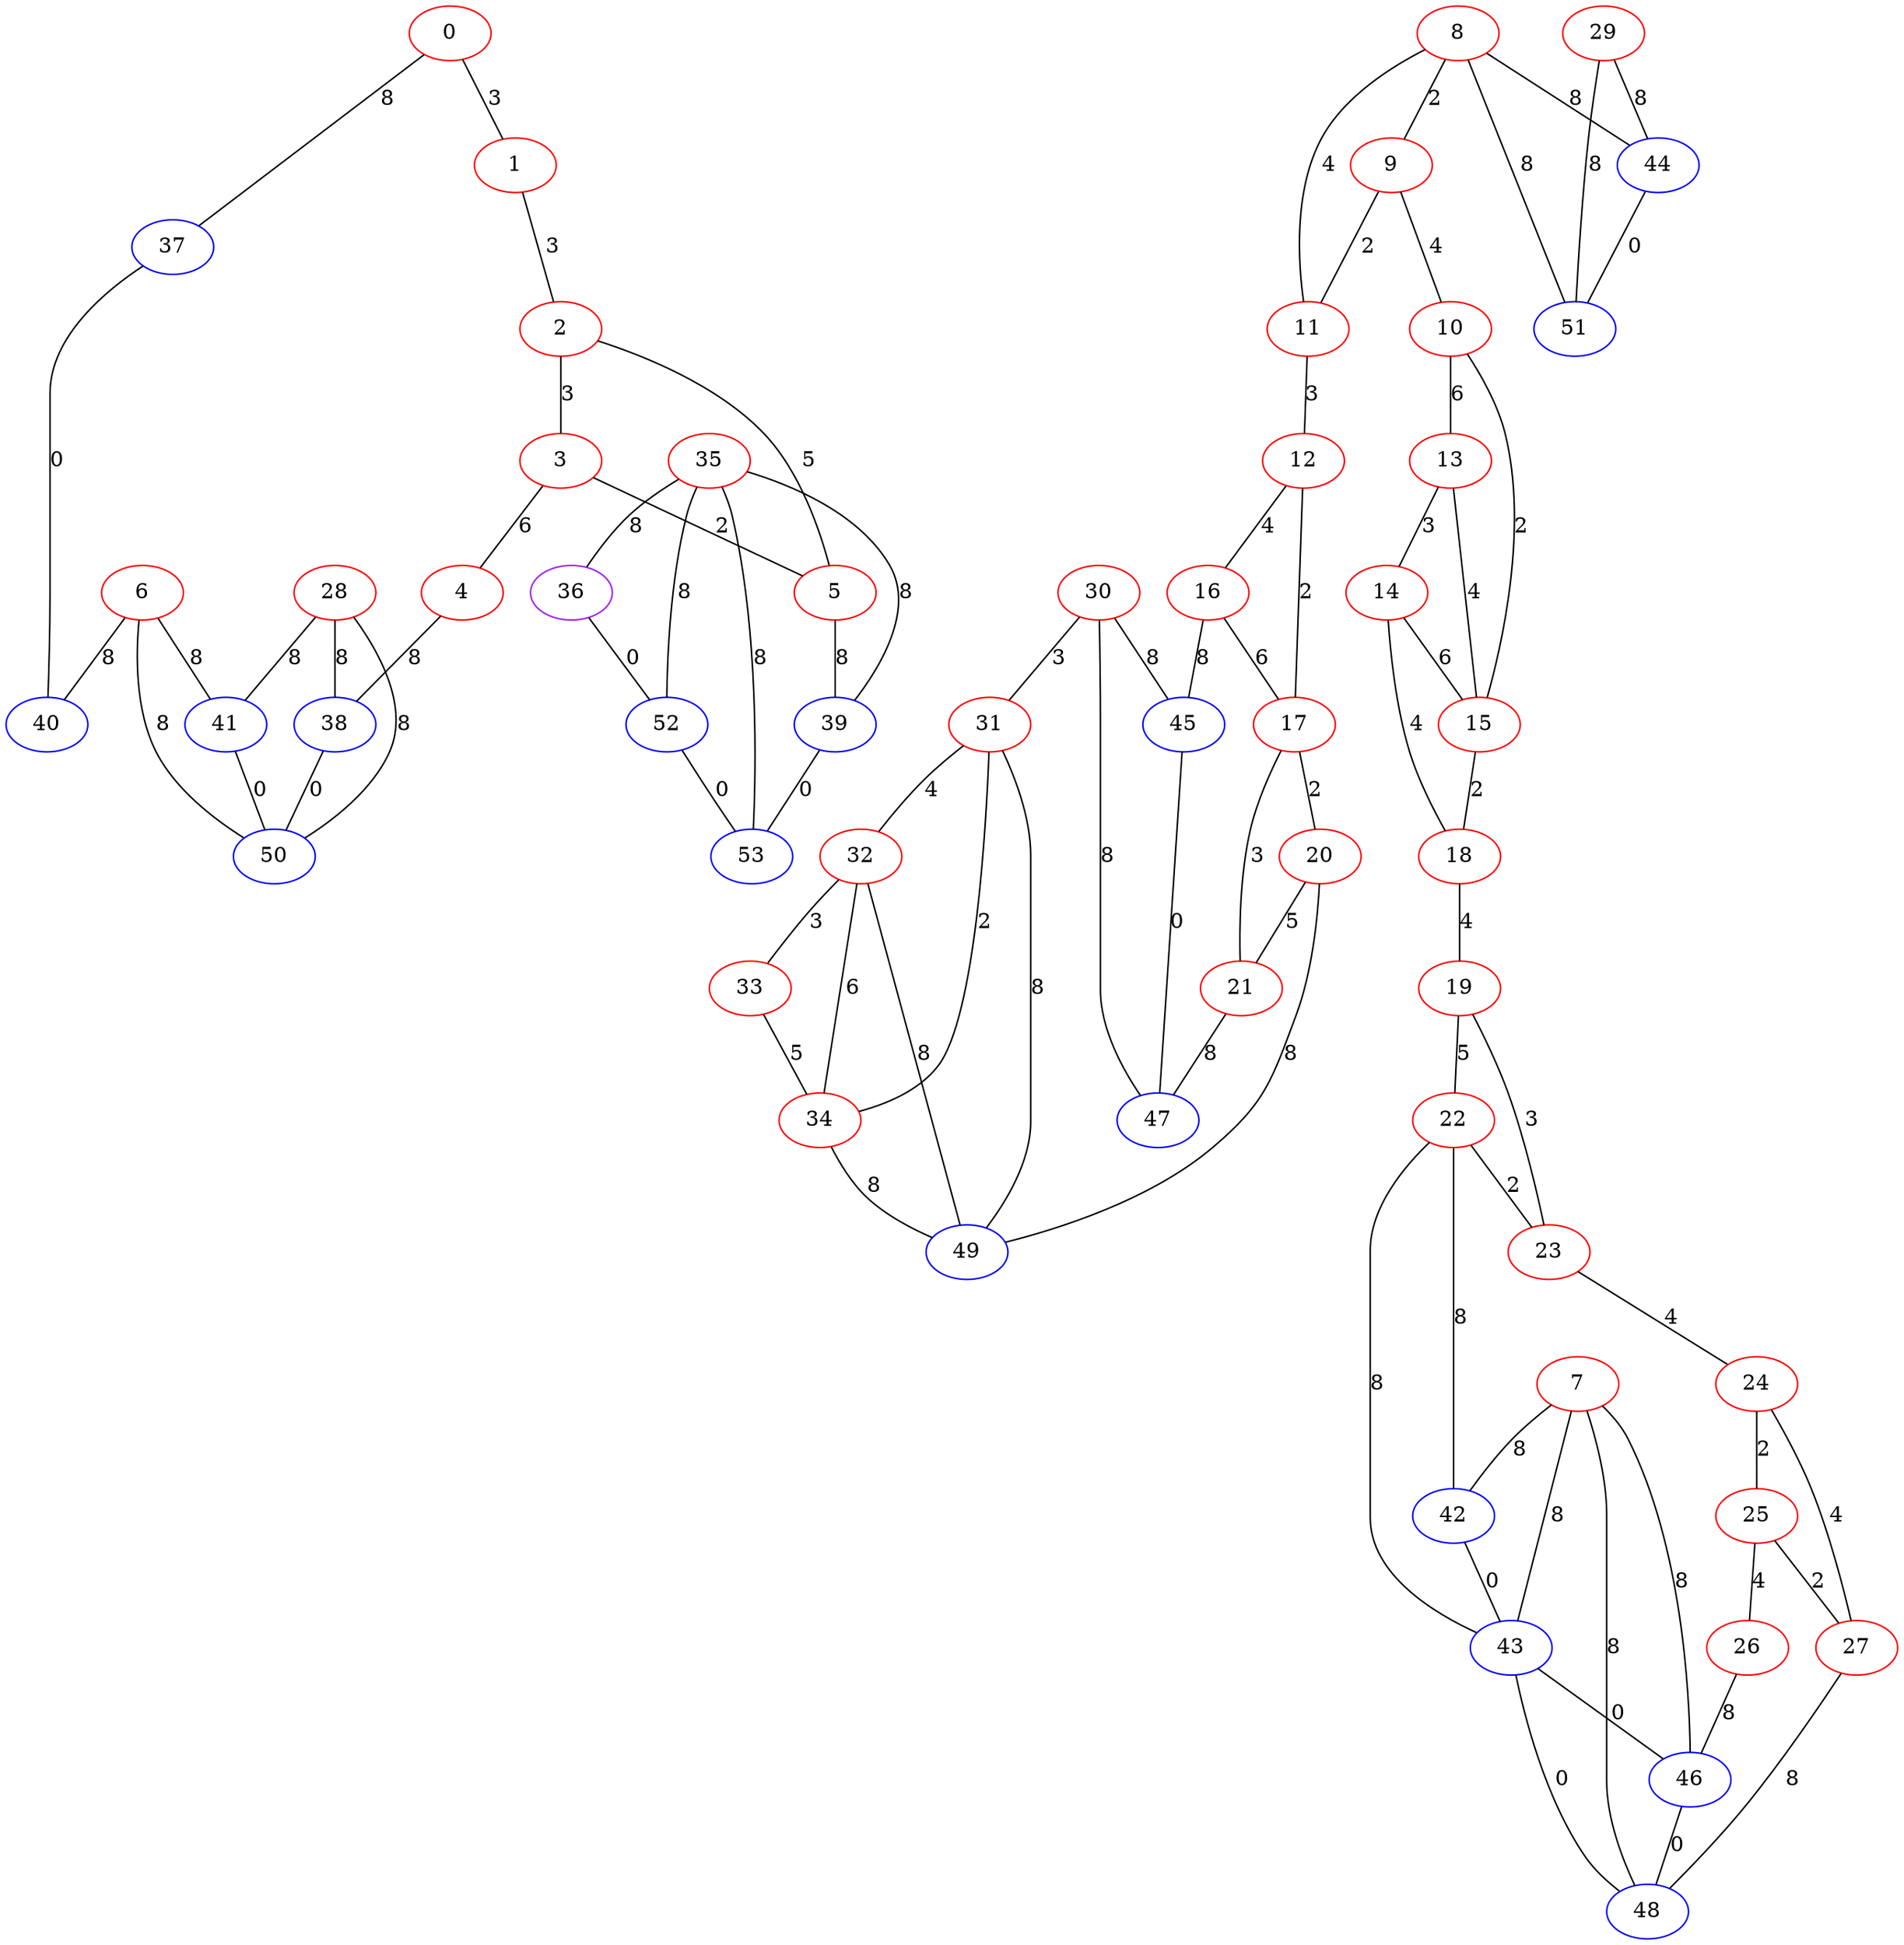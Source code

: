 graph "" {
0 [color=red, weight=1];
1 [color=red, weight=1];
2 [color=red, weight=1];
3 [color=red, weight=1];
4 [color=red, weight=1];
5 [color=red, weight=1];
6 [color=red, weight=1];
7 [color=red, weight=1];
8 [color=red, weight=1];
9 [color=red, weight=1];
10 [color=red, weight=1];
11 [color=red, weight=1];
12 [color=red, weight=1];
13 [color=red, weight=1];
14 [color=red, weight=1];
15 [color=red, weight=1];
16 [color=red, weight=1];
17 [color=red, weight=1];
18 [color=red, weight=1];
19 [color=red, weight=1];
20 [color=red, weight=1];
21 [color=red, weight=1];
22 [color=red, weight=1];
23 [color=red, weight=1];
24 [color=red, weight=1];
25 [color=red, weight=1];
26 [color=red, weight=1];
27 [color=red, weight=1];
28 [color=red, weight=1];
29 [color=red, weight=1];
30 [color=red, weight=1];
31 [color=red, weight=1];
32 [color=red, weight=1];
33 [color=red, weight=1];
34 [color=red, weight=1];
35 [color=red, weight=1];
36 [color=purple, weight=4];
37 [color=blue, weight=3];
38 [color=blue, weight=3];
39 [color=blue, weight=3];
40 [color=blue, weight=3];
41 [color=blue, weight=3];
42 [color=blue, weight=3];
43 [color=blue, weight=3];
44 [color=blue, weight=3];
45 [color=blue, weight=3];
46 [color=blue, weight=3];
47 [color=blue, weight=3];
48 [color=blue, weight=3];
49 [color=blue, weight=3];
50 [color=blue, weight=3];
51 [color=blue, weight=3];
52 [color=blue, weight=3];
53 [color=blue, weight=3];
0 -- 1  [key=0, label=3];
0 -- 37  [key=0, label=8];
1 -- 2  [key=0, label=3];
2 -- 3  [key=0, label=3];
2 -- 5  [key=0, label=5];
3 -- 4  [key=0, label=6];
3 -- 5  [key=0, label=2];
4 -- 38  [key=0, label=8];
5 -- 39  [key=0, label=8];
6 -- 40  [key=0, label=8];
6 -- 41  [key=0, label=8];
6 -- 50  [key=0, label=8];
7 -- 48  [key=0, label=8];
7 -- 42  [key=0, label=8];
7 -- 43  [key=0, label=8];
7 -- 46  [key=0, label=8];
8 -- 9  [key=0, label=2];
8 -- 11  [key=0, label=4];
8 -- 44  [key=0, label=8];
8 -- 51  [key=0, label=8];
9 -- 10  [key=0, label=4];
9 -- 11  [key=0, label=2];
10 -- 13  [key=0, label=6];
10 -- 15  [key=0, label=2];
11 -- 12  [key=0, label=3];
12 -- 16  [key=0, label=4];
12 -- 17  [key=0, label=2];
13 -- 14  [key=0, label=3];
13 -- 15  [key=0, label=4];
14 -- 18  [key=0, label=4];
14 -- 15  [key=0, label=6];
15 -- 18  [key=0, label=2];
16 -- 17  [key=0, label=6];
16 -- 45  [key=0, label=8];
17 -- 20  [key=0, label=2];
17 -- 21  [key=0, label=3];
18 -- 19  [key=0, label=4];
19 -- 22  [key=0, label=5];
19 -- 23  [key=0, label=3];
20 -- 21  [key=0, label=5];
20 -- 49  [key=0, label=8];
21 -- 47  [key=0, label=8];
22 -- 43  [key=0, label=8];
22 -- 42  [key=0, label=8];
22 -- 23  [key=0, label=2];
23 -- 24  [key=0, label=4];
24 -- 25  [key=0, label=2];
24 -- 27  [key=0, label=4];
25 -- 26  [key=0, label=4];
25 -- 27  [key=0, label=2];
26 -- 46  [key=0, label=8];
27 -- 48  [key=0, label=8];
28 -- 41  [key=0, label=8];
28 -- 50  [key=0, label=8];
28 -- 38  [key=0, label=8];
29 -- 51  [key=0, label=8];
29 -- 44  [key=0, label=8];
30 -- 47  [key=0, label=8];
30 -- 45  [key=0, label=8];
30 -- 31  [key=0, label=3];
31 -- 32  [key=0, label=4];
31 -- 49  [key=0, label=8];
31 -- 34  [key=0, label=2];
32 -- 33  [key=0, label=3];
32 -- 34  [key=0, label=6];
32 -- 49  [key=0, label=8];
33 -- 34  [key=0, label=5];
34 -- 49  [key=0, label=8];
35 -- 52  [key=0, label=8];
35 -- 36  [key=0, label=8];
35 -- 53  [key=0, label=8];
35 -- 39  [key=0, label=8];
36 -- 52  [key=0, label=0];
37 -- 40  [key=0, label=0];
38 -- 50  [key=0, label=0];
39 -- 53  [key=0, label=0];
41 -- 50  [key=0, label=0];
42 -- 43  [key=0, label=0];
43 -- 48  [key=0, label=0];
43 -- 46  [key=0, label=0];
44 -- 51  [key=0, label=0];
45 -- 47  [key=0, label=0];
46 -- 48  [key=0, label=0];
52 -- 53  [key=0, label=0];
}
